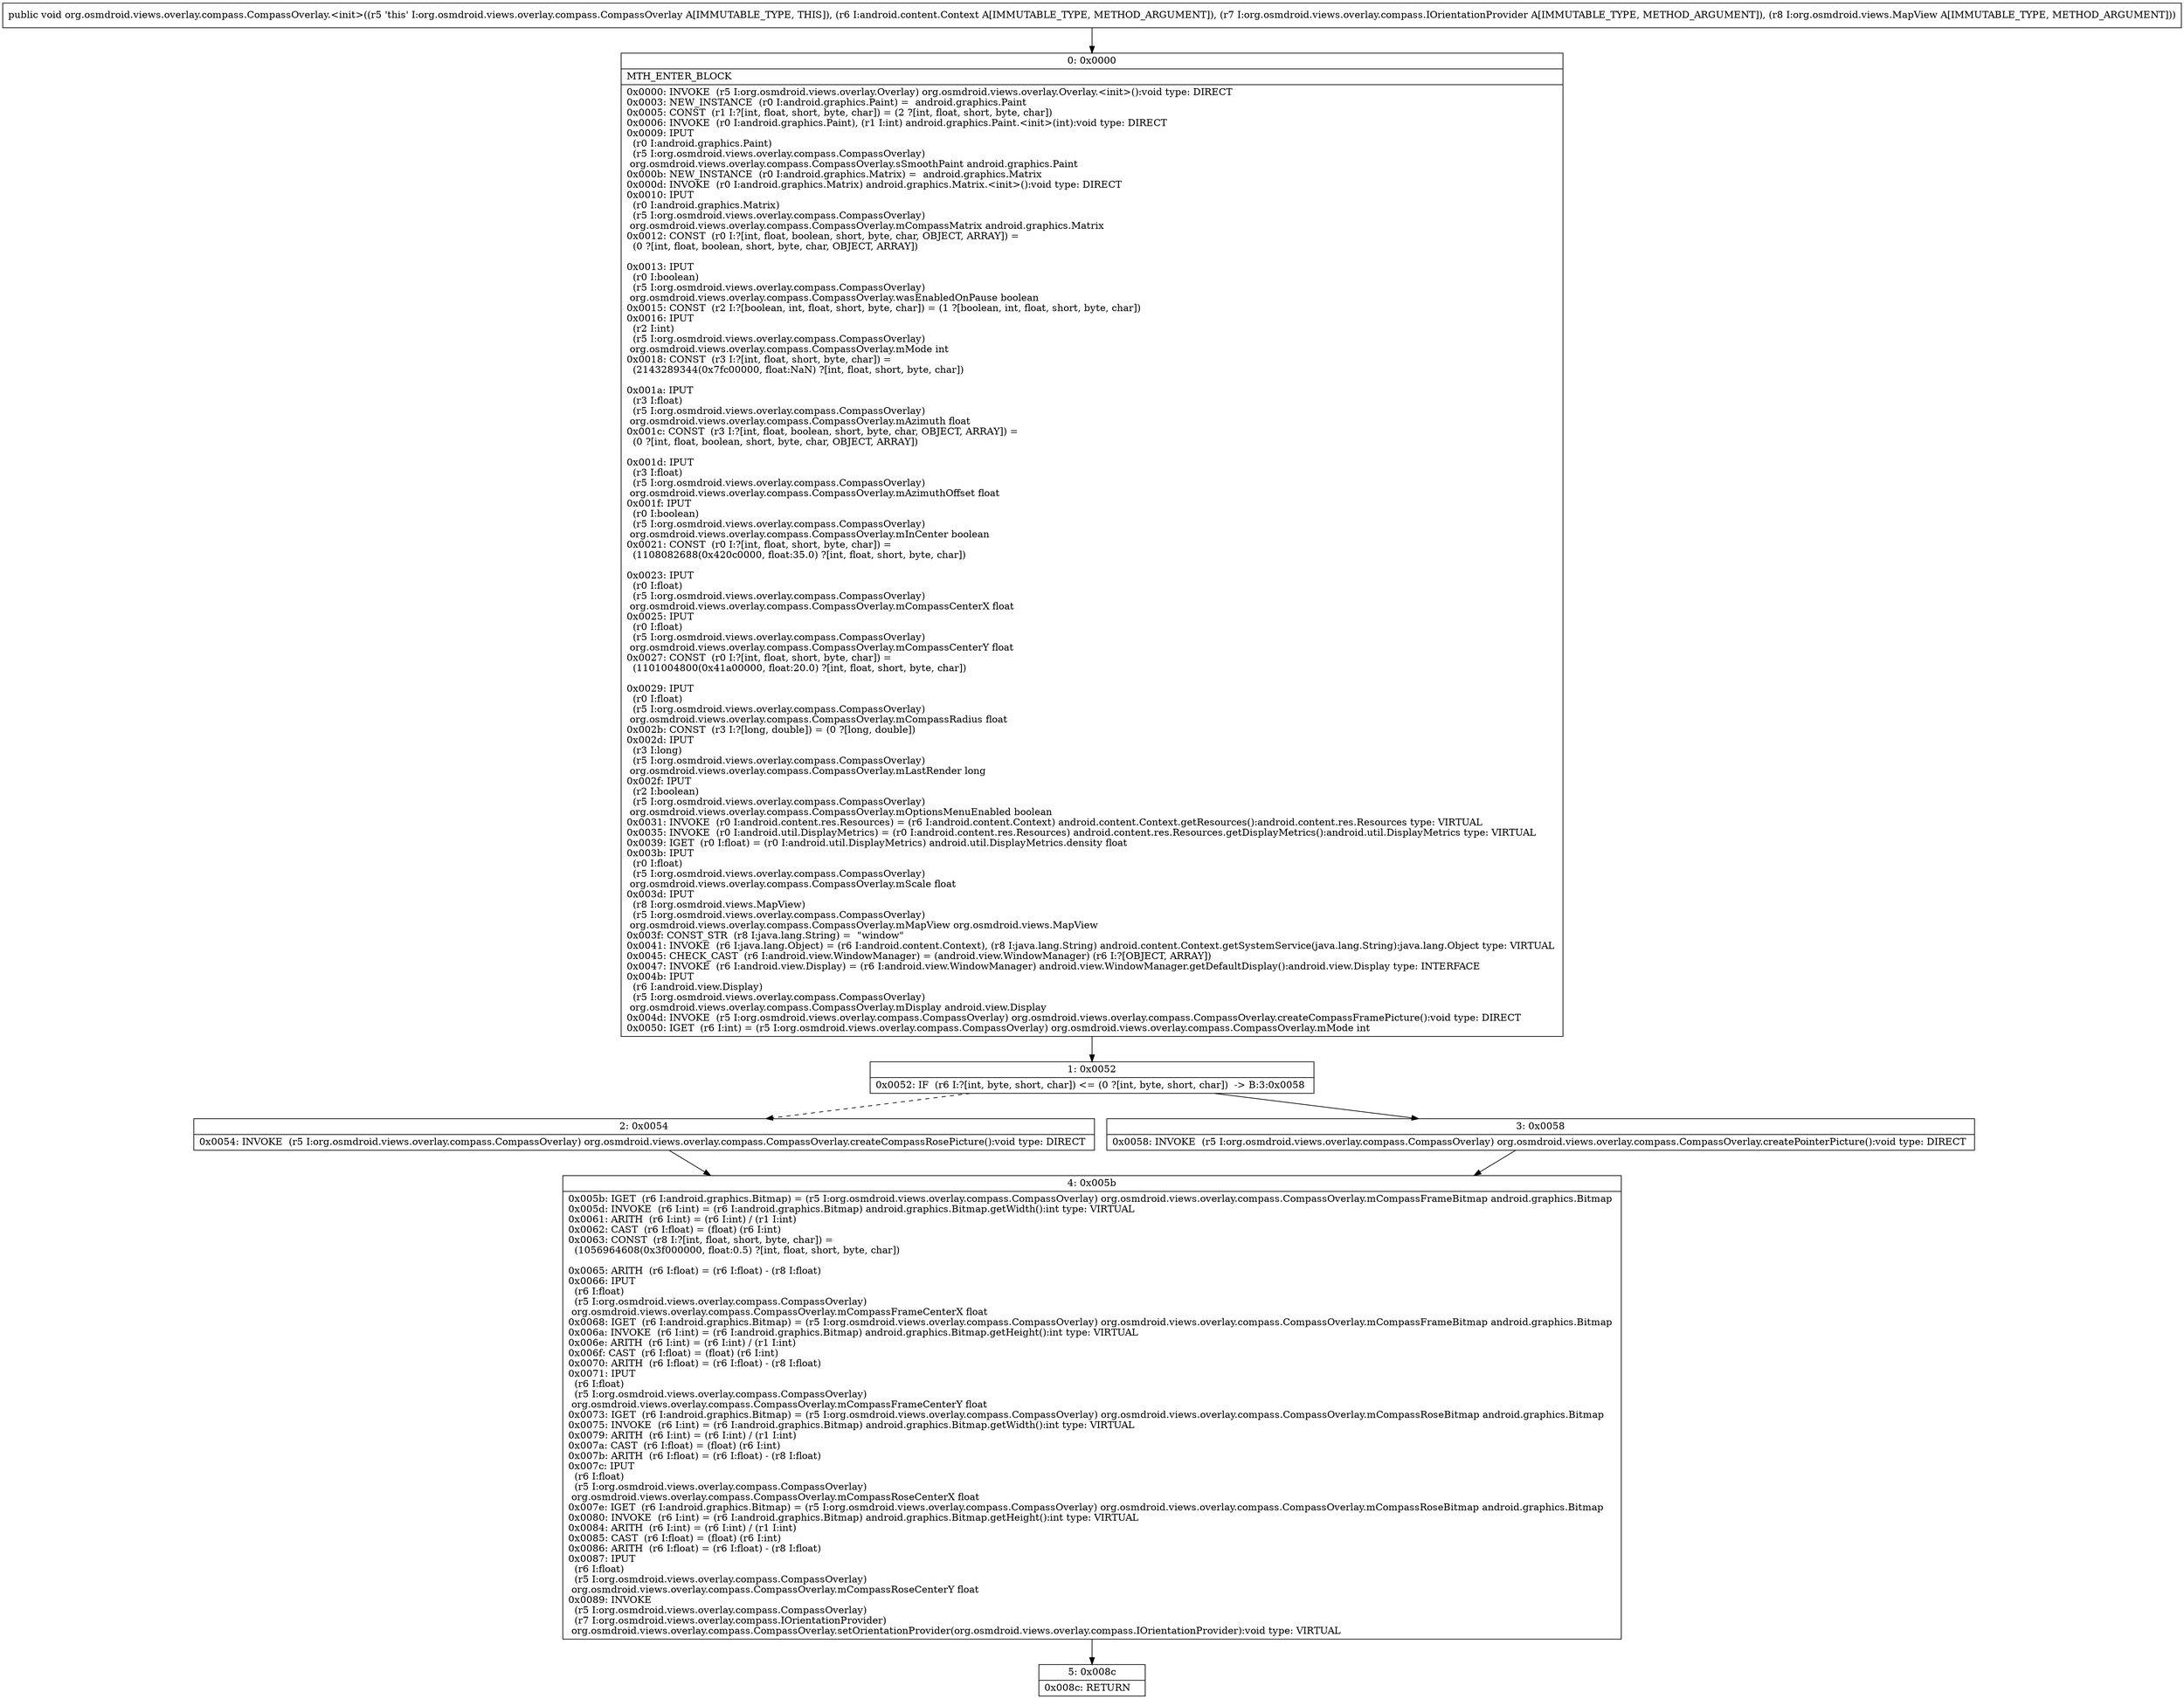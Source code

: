 digraph "CFG fororg.osmdroid.views.overlay.compass.CompassOverlay.\<init\>(Landroid\/content\/Context;Lorg\/osmdroid\/views\/overlay\/compass\/IOrientationProvider;Lorg\/osmdroid\/views\/MapView;)V" {
Node_0 [shape=record,label="{0\:\ 0x0000|MTH_ENTER_BLOCK\l|0x0000: INVOKE  (r5 I:org.osmdroid.views.overlay.Overlay) org.osmdroid.views.overlay.Overlay.\<init\>():void type: DIRECT \l0x0003: NEW_INSTANCE  (r0 I:android.graphics.Paint) =  android.graphics.Paint \l0x0005: CONST  (r1 I:?[int, float, short, byte, char]) = (2 ?[int, float, short, byte, char]) \l0x0006: INVOKE  (r0 I:android.graphics.Paint), (r1 I:int) android.graphics.Paint.\<init\>(int):void type: DIRECT \l0x0009: IPUT  \l  (r0 I:android.graphics.Paint)\l  (r5 I:org.osmdroid.views.overlay.compass.CompassOverlay)\l org.osmdroid.views.overlay.compass.CompassOverlay.sSmoothPaint android.graphics.Paint \l0x000b: NEW_INSTANCE  (r0 I:android.graphics.Matrix) =  android.graphics.Matrix \l0x000d: INVOKE  (r0 I:android.graphics.Matrix) android.graphics.Matrix.\<init\>():void type: DIRECT \l0x0010: IPUT  \l  (r0 I:android.graphics.Matrix)\l  (r5 I:org.osmdroid.views.overlay.compass.CompassOverlay)\l org.osmdroid.views.overlay.compass.CompassOverlay.mCompassMatrix android.graphics.Matrix \l0x0012: CONST  (r0 I:?[int, float, boolean, short, byte, char, OBJECT, ARRAY]) = \l  (0 ?[int, float, boolean, short, byte, char, OBJECT, ARRAY])\l \l0x0013: IPUT  \l  (r0 I:boolean)\l  (r5 I:org.osmdroid.views.overlay.compass.CompassOverlay)\l org.osmdroid.views.overlay.compass.CompassOverlay.wasEnabledOnPause boolean \l0x0015: CONST  (r2 I:?[boolean, int, float, short, byte, char]) = (1 ?[boolean, int, float, short, byte, char]) \l0x0016: IPUT  \l  (r2 I:int)\l  (r5 I:org.osmdroid.views.overlay.compass.CompassOverlay)\l org.osmdroid.views.overlay.compass.CompassOverlay.mMode int \l0x0018: CONST  (r3 I:?[int, float, short, byte, char]) = \l  (2143289344(0x7fc00000, float:NaN) ?[int, float, short, byte, char])\l \l0x001a: IPUT  \l  (r3 I:float)\l  (r5 I:org.osmdroid.views.overlay.compass.CompassOverlay)\l org.osmdroid.views.overlay.compass.CompassOverlay.mAzimuth float \l0x001c: CONST  (r3 I:?[int, float, boolean, short, byte, char, OBJECT, ARRAY]) = \l  (0 ?[int, float, boolean, short, byte, char, OBJECT, ARRAY])\l \l0x001d: IPUT  \l  (r3 I:float)\l  (r5 I:org.osmdroid.views.overlay.compass.CompassOverlay)\l org.osmdroid.views.overlay.compass.CompassOverlay.mAzimuthOffset float \l0x001f: IPUT  \l  (r0 I:boolean)\l  (r5 I:org.osmdroid.views.overlay.compass.CompassOverlay)\l org.osmdroid.views.overlay.compass.CompassOverlay.mInCenter boolean \l0x0021: CONST  (r0 I:?[int, float, short, byte, char]) = \l  (1108082688(0x420c0000, float:35.0) ?[int, float, short, byte, char])\l \l0x0023: IPUT  \l  (r0 I:float)\l  (r5 I:org.osmdroid.views.overlay.compass.CompassOverlay)\l org.osmdroid.views.overlay.compass.CompassOverlay.mCompassCenterX float \l0x0025: IPUT  \l  (r0 I:float)\l  (r5 I:org.osmdroid.views.overlay.compass.CompassOverlay)\l org.osmdroid.views.overlay.compass.CompassOverlay.mCompassCenterY float \l0x0027: CONST  (r0 I:?[int, float, short, byte, char]) = \l  (1101004800(0x41a00000, float:20.0) ?[int, float, short, byte, char])\l \l0x0029: IPUT  \l  (r0 I:float)\l  (r5 I:org.osmdroid.views.overlay.compass.CompassOverlay)\l org.osmdroid.views.overlay.compass.CompassOverlay.mCompassRadius float \l0x002b: CONST  (r3 I:?[long, double]) = (0 ?[long, double]) \l0x002d: IPUT  \l  (r3 I:long)\l  (r5 I:org.osmdroid.views.overlay.compass.CompassOverlay)\l org.osmdroid.views.overlay.compass.CompassOverlay.mLastRender long \l0x002f: IPUT  \l  (r2 I:boolean)\l  (r5 I:org.osmdroid.views.overlay.compass.CompassOverlay)\l org.osmdroid.views.overlay.compass.CompassOverlay.mOptionsMenuEnabled boolean \l0x0031: INVOKE  (r0 I:android.content.res.Resources) = (r6 I:android.content.Context) android.content.Context.getResources():android.content.res.Resources type: VIRTUAL \l0x0035: INVOKE  (r0 I:android.util.DisplayMetrics) = (r0 I:android.content.res.Resources) android.content.res.Resources.getDisplayMetrics():android.util.DisplayMetrics type: VIRTUAL \l0x0039: IGET  (r0 I:float) = (r0 I:android.util.DisplayMetrics) android.util.DisplayMetrics.density float \l0x003b: IPUT  \l  (r0 I:float)\l  (r5 I:org.osmdroid.views.overlay.compass.CompassOverlay)\l org.osmdroid.views.overlay.compass.CompassOverlay.mScale float \l0x003d: IPUT  \l  (r8 I:org.osmdroid.views.MapView)\l  (r5 I:org.osmdroid.views.overlay.compass.CompassOverlay)\l org.osmdroid.views.overlay.compass.CompassOverlay.mMapView org.osmdroid.views.MapView \l0x003f: CONST_STR  (r8 I:java.lang.String) =  \"window\" \l0x0041: INVOKE  (r6 I:java.lang.Object) = (r6 I:android.content.Context), (r8 I:java.lang.String) android.content.Context.getSystemService(java.lang.String):java.lang.Object type: VIRTUAL \l0x0045: CHECK_CAST  (r6 I:android.view.WindowManager) = (android.view.WindowManager) (r6 I:?[OBJECT, ARRAY]) \l0x0047: INVOKE  (r6 I:android.view.Display) = (r6 I:android.view.WindowManager) android.view.WindowManager.getDefaultDisplay():android.view.Display type: INTERFACE \l0x004b: IPUT  \l  (r6 I:android.view.Display)\l  (r5 I:org.osmdroid.views.overlay.compass.CompassOverlay)\l org.osmdroid.views.overlay.compass.CompassOverlay.mDisplay android.view.Display \l0x004d: INVOKE  (r5 I:org.osmdroid.views.overlay.compass.CompassOverlay) org.osmdroid.views.overlay.compass.CompassOverlay.createCompassFramePicture():void type: DIRECT \l0x0050: IGET  (r6 I:int) = (r5 I:org.osmdroid.views.overlay.compass.CompassOverlay) org.osmdroid.views.overlay.compass.CompassOverlay.mMode int \l}"];
Node_1 [shape=record,label="{1\:\ 0x0052|0x0052: IF  (r6 I:?[int, byte, short, char]) \<= (0 ?[int, byte, short, char])  \-\> B:3:0x0058 \l}"];
Node_2 [shape=record,label="{2\:\ 0x0054|0x0054: INVOKE  (r5 I:org.osmdroid.views.overlay.compass.CompassOverlay) org.osmdroid.views.overlay.compass.CompassOverlay.createCompassRosePicture():void type: DIRECT \l}"];
Node_3 [shape=record,label="{3\:\ 0x0058|0x0058: INVOKE  (r5 I:org.osmdroid.views.overlay.compass.CompassOverlay) org.osmdroid.views.overlay.compass.CompassOverlay.createPointerPicture():void type: DIRECT \l}"];
Node_4 [shape=record,label="{4\:\ 0x005b|0x005b: IGET  (r6 I:android.graphics.Bitmap) = (r5 I:org.osmdroid.views.overlay.compass.CompassOverlay) org.osmdroid.views.overlay.compass.CompassOverlay.mCompassFrameBitmap android.graphics.Bitmap \l0x005d: INVOKE  (r6 I:int) = (r6 I:android.graphics.Bitmap) android.graphics.Bitmap.getWidth():int type: VIRTUAL \l0x0061: ARITH  (r6 I:int) = (r6 I:int) \/ (r1 I:int) \l0x0062: CAST  (r6 I:float) = (float) (r6 I:int) \l0x0063: CONST  (r8 I:?[int, float, short, byte, char]) = \l  (1056964608(0x3f000000, float:0.5) ?[int, float, short, byte, char])\l \l0x0065: ARITH  (r6 I:float) = (r6 I:float) \- (r8 I:float) \l0x0066: IPUT  \l  (r6 I:float)\l  (r5 I:org.osmdroid.views.overlay.compass.CompassOverlay)\l org.osmdroid.views.overlay.compass.CompassOverlay.mCompassFrameCenterX float \l0x0068: IGET  (r6 I:android.graphics.Bitmap) = (r5 I:org.osmdroid.views.overlay.compass.CompassOverlay) org.osmdroid.views.overlay.compass.CompassOverlay.mCompassFrameBitmap android.graphics.Bitmap \l0x006a: INVOKE  (r6 I:int) = (r6 I:android.graphics.Bitmap) android.graphics.Bitmap.getHeight():int type: VIRTUAL \l0x006e: ARITH  (r6 I:int) = (r6 I:int) \/ (r1 I:int) \l0x006f: CAST  (r6 I:float) = (float) (r6 I:int) \l0x0070: ARITH  (r6 I:float) = (r6 I:float) \- (r8 I:float) \l0x0071: IPUT  \l  (r6 I:float)\l  (r5 I:org.osmdroid.views.overlay.compass.CompassOverlay)\l org.osmdroid.views.overlay.compass.CompassOverlay.mCompassFrameCenterY float \l0x0073: IGET  (r6 I:android.graphics.Bitmap) = (r5 I:org.osmdroid.views.overlay.compass.CompassOverlay) org.osmdroid.views.overlay.compass.CompassOverlay.mCompassRoseBitmap android.graphics.Bitmap \l0x0075: INVOKE  (r6 I:int) = (r6 I:android.graphics.Bitmap) android.graphics.Bitmap.getWidth():int type: VIRTUAL \l0x0079: ARITH  (r6 I:int) = (r6 I:int) \/ (r1 I:int) \l0x007a: CAST  (r6 I:float) = (float) (r6 I:int) \l0x007b: ARITH  (r6 I:float) = (r6 I:float) \- (r8 I:float) \l0x007c: IPUT  \l  (r6 I:float)\l  (r5 I:org.osmdroid.views.overlay.compass.CompassOverlay)\l org.osmdroid.views.overlay.compass.CompassOverlay.mCompassRoseCenterX float \l0x007e: IGET  (r6 I:android.graphics.Bitmap) = (r5 I:org.osmdroid.views.overlay.compass.CompassOverlay) org.osmdroid.views.overlay.compass.CompassOverlay.mCompassRoseBitmap android.graphics.Bitmap \l0x0080: INVOKE  (r6 I:int) = (r6 I:android.graphics.Bitmap) android.graphics.Bitmap.getHeight():int type: VIRTUAL \l0x0084: ARITH  (r6 I:int) = (r6 I:int) \/ (r1 I:int) \l0x0085: CAST  (r6 I:float) = (float) (r6 I:int) \l0x0086: ARITH  (r6 I:float) = (r6 I:float) \- (r8 I:float) \l0x0087: IPUT  \l  (r6 I:float)\l  (r5 I:org.osmdroid.views.overlay.compass.CompassOverlay)\l org.osmdroid.views.overlay.compass.CompassOverlay.mCompassRoseCenterY float \l0x0089: INVOKE  \l  (r5 I:org.osmdroid.views.overlay.compass.CompassOverlay)\l  (r7 I:org.osmdroid.views.overlay.compass.IOrientationProvider)\l org.osmdroid.views.overlay.compass.CompassOverlay.setOrientationProvider(org.osmdroid.views.overlay.compass.IOrientationProvider):void type: VIRTUAL \l}"];
Node_5 [shape=record,label="{5\:\ 0x008c|0x008c: RETURN   \l}"];
MethodNode[shape=record,label="{public void org.osmdroid.views.overlay.compass.CompassOverlay.\<init\>((r5 'this' I:org.osmdroid.views.overlay.compass.CompassOverlay A[IMMUTABLE_TYPE, THIS]), (r6 I:android.content.Context A[IMMUTABLE_TYPE, METHOD_ARGUMENT]), (r7 I:org.osmdroid.views.overlay.compass.IOrientationProvider A[IMMUTABLE_TYPE, METHOD_ARGUMENT]), (r8 I:org.osmdroid.views.MapView A[IMMUTABLE_TYPE, METHOD_ARGUMENT])) }"];
MethodNode -> Node_0;
Node_0 -> Node_1;
Node_1 -> Node_2[style=dashed];
Node_1 -> Node_3;
Node_2 -> Node_4;
Node_3 -> Node_4;
Node_4 -> Node_5;
}

